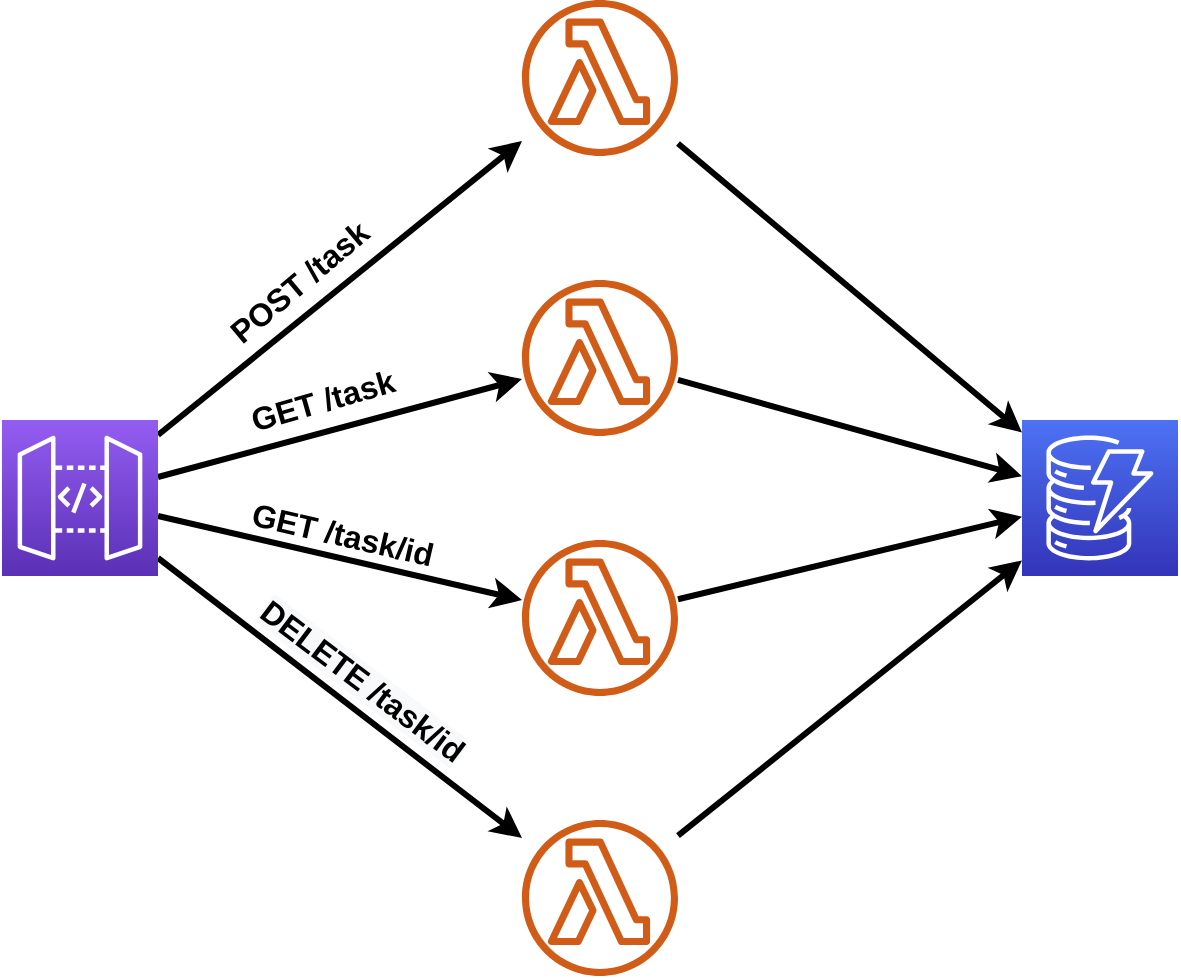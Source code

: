 <mxfile version="13.6.2" type="device"><diagram id="LAhESlaz2sPlpixRmpMO" name="Page-1"><mxGraphModel dx="813" dy="470" grid="1" gridSize="10" guides="1" tooltips="1" connect="1" arrows="1" fold="1" page="1" pageScale="1" pageWidth="1600" pageHeight="900" math="0" shadow="0"><root><mxCell id="0"/><mxCell id="1" parent="0"/><mxCell id="o6Ek1Y3pMZPvgJF9GXUy-7" style="rounded=0;orthogonalLoop=1;jettySize=auto;html=1;strokeWidth=3;" edge="1" parent="1" source="o6Ek1Y3pMZPvgJF9GXUy-1" target="o6Ek1Y3pMZPvgJF9GXUy-3"><mxGeometry relative="1" as="geometry"/></mxCell><mxCell id="o6Ek1Y3pMZPvgJF9GXUy-13" value="POST /task" style="edgeLabel;html=1;align=center;verticalAlign=middle;resizable=0;points=[];fontSize=16;fontStyle=1;rotation=-40;" vertex="1" connectable="0" parent="o6Ek1Y3pMZPvgJF9GXUy-7"><mxGeometry x="-0.227" y="1" relative="1" as="geometry"><mxPoint y="-19.15" as="offset"/></mxGeometry></mxCell><mxCell id="o6Ek1Y3pMZPvgJF9GXUy-8" style="edgeStyle=none;rounded=0;orthogonalLoop=1;jettySize=auto;html=1;strokeWidth=3;" edge="1" parent="1" source="o6Ek1Y3pMZPvgJF9GXUy-1" target="o6Ek1Y3pMZPvgJF9GXUy-4"><mxGeometry relative="1" as="geometry"/></mxCell><mxCell id="o6Ek1Y3pMZPvgJF9GXUy-14" value="&lt;b&gt;GET /task&lt;br&gt;&lt;/b&gt;" style="edgeLabel;html=1;align=center;verticalAlign=middle;resizable=0;points=[];fontSize=16;rotation=-16;" vertex="1" connectable="0" parent="o6Ek1Y3pMZPvgJF9GXUy-8"><mxGeometry x="0.233" y="1" relative="1" as="geometry"><mxPoint x="-29.75" y="-7.38" as="offset"/></mxGeometry></mxCell><mxCell id="o6Ek1Y3pMZPvgJF9GXUy-9" style="edgeStyle=none;rounded=0;orthogonalLoop=1;jettySize=auto;html=1;strokeWidth=3;" edge="1" parent="1" source="o6Ek1Y3pMZPvgJF9GXUy-1" target="o6Ek1Y3pMZPvgJF9GXUy-5"><mxGeometry relative="1" as="geometry"/></mxCell><mxCell id="o6Ek1Y3pMZPvgJF9GXUy-16" value="&lt;b&gt;GET /task/id&lt;/b&gt;" style="edgeLabel;html=1;align=center;verticalAlign=middle;resizable=0;points=[];fontSize=16;rotation=13;" vertex="1" connectable="0" parent="o6Ek1Y3pMZPvgJF9GXUy-9"><mxGeometry x="0.359" y="2" relative="1" as="geometry"><mxPoint x="-32.2" y="-17.61" as="offset"/></mxGeometry></mxCell><mxCell id="o6Ek1Y3pMZPvgJF9GXUy-18" value="" style="edgeStyle=none;rounded=0;orthogonalLoop=1;jettySize=auto;html=1;strokeWidth=3;fontSize=16;" edge="1" parent="1" source="o6Ek1Y3pMZPvgJF9GXUy-1" target="o6Ek1Y3pMZPvgJF9GXUy-17"><mxGeometry x="-0.57" y="-78" relative="1" as="geometry"><mxPoint x="310" y="348.001" as="sourcePoint"/><mxPoint x="502" y="525.779" as="targetPoint"/><mxPoint as="offset"/></mxGeometry></mxCell><mxCell id="o6Ek1Y3pMZPvgJF9GXUy-22" value="&lt;b style=&quot;background-color: rgb(248 , 249 , 250)&quot;&gt;DELETE /task/id&lt;/b&gt;" style="edgeLabel;html=1;align=center;verticalAlign=middle;resizable=0;points=[];fontSize=16;rotation=37;" vertex="1" connectable="0" parent="o6Ek1Y3pMZPvgJF9GXUy-18"><mxGeometry x="0.342" y="3" relative="1" as="geometry"><mxPoint x="-21.89" y="-30.52" as="offset"/></mxGeometry></mxCell><mxCell id="o6Ek1Y3pMZPvgJF9GXUy-1" value="" style="outlineConnect=0;fontColor=#232F3E;gradientColor=#945DF2;gradientDirection=north;fillColor=#5A30B5;strokeColor=#ffffff;dashed=0;verticalLabelPosition=bottom;verticalAlign=top;align=center;html=1;fontSize=12;fontStyle=0;aspect=fixed;shape=mxgraph.aws4.resourceIcon;resIcon=mxgraph.aws4.api_gateway;" vertex="1" parent="1"><mxGeometry x="270" y="270" width="78" height="78" as="geometry"/></mxCell><mxCell id="o6Ek1Y3pMZPvgJF9GXUy-10" style="edgeStyle=none;rounded=0;orthogonalLoop=1;jettySize=auto;html=1;strokeWidth=3;" edge="1" parent="1" source="o6Ek1Y3pMZPvgJF9GXUy-3" target="o6Ek1Y3pMZPvgJF9GXUy-6"><mxGeometry relative="1" as="geometry"/></mxCell><mxCell id="o6Ek1Y3pMZPvgJF9GXUy-3" value="" style="outlineConnect=0;fontColor=#232F3E;gradientColor=none;fillColor=#D05C17;strokeColor=none;dashed=0;verticalLabelPosition=bottom;verticalAlign=top;align=center;html=1;fontSize=12;fontStyle=0;aspect=fixed;pointerEvents=1;shape=mxgraph.aws4.lambda_function;" vertex="1" parent="1"><mxGeometry x="530" y="60" width="78" height="78" as="geometry"/></mxCell><mxCell id="o6Ek1Y3pMZPvgJF9GXUy-11" style="edgeStyle=none;rounded=0;orthogonalLoop=1;jettySize=auto;html=1;strokeWidth=3;" edge="1" parent="1" source="o6Ek1Y3pMZPvgJF9GXUy-4" target="o6Ek1Y3pMZPvgJF9GXUy-6"><mxGeometry relative="1" as="geometry"/></mxCell><mxCell id="o6Ek1Y3pMZPvgJF9GXUy-4" value="" style="outlineConnect=0;fontColor=#232F3E;gradientColor=none;fillColor=#D05C17;strokeColor=none;dashed=0;verticalLabelPosition=bottom;verticalAlign=top;align=center;html=1;fontSize=12;fontStyle=0;aspect=fixed;pointerEvents=1;shape=mxgraph.aws4.lambda_function;" vertex="1" parent="1"><mxGeometry x="530" y="200" width="78" height="78" as="geometry"/></mxCell><mxCell id="o6Ek1Y3pMZPvgJF9GXUy-12" style="edgeStyle=none;rounded=0;orthogonalLoop=1;jettySize=auto;html=1;strokeWidth=3;" edge="1" parent="1" source="o6Ek1Y3pMZPvgJF9GXUy-5" target="o6Ek1Y3pMZPvgJF9GXUy-6"><mxGeometry relative="1" as="geometry"/></mxCell><mxCell id="o6Ek1Y3pMZPvgJF9GXUy-5" value="" style="outlineConnect=0;fontColor=#232F3E;gradientColor=none;fillColor=#D05C17;strokeColor=none;dashed=0;verticalLabelPosition=bottom;verticalAlign=top;align=center;html=1;fontSize=12;fontStyle=0;aspect=fixed;pointerEvents=1;shape=mxgraph.aws4.lambda_function;" vertex="1" parent="1"><mxGeometry x="530" y="330" width="78" height="78" as="geometry"/></mxCell><mxCell id="o6Ek1Y3pMZPvgJF9GXUy-6" value="" style="outlineConnect=0;fontColor=#232F3E;gradientColor=#4D72F3;gradientDirection=north;fillColor=#3334B9;strokeColor=#ffffff;dashed=0;verticalLabelPosition=bottom;verticalAlign=top;align=center;html=1;fontSize=12;fontStyle=0;aspect=fixed;shape=mxgraph.aws4.resourceIcon;resIcon=mxgraph.aws4.dynamodb;" vertex="1" parent="1"><mxGeometry x="780" y="270" width="78" height="78" as="geometry"/></mxCell><mxCell id="o6Ek1Y3pMZPvgJF9GXUy-21" style="edgeStyle=none;rounded=0;orthogonalLoop=1;jettySize=auto;html=1;strokeWidth=3;fontSize=16;" edge="1" parent="1" source="o6Ek1Y3pMZPvgJF9GXUy-17" target="o6Ek1Y3pMZPvgJF9GXUy-6"><mxGeometry relative="1" as="geometry"/></mxCell><mxCell id="o6Ek1Y3pMZPvgJF9GXUy-17" value="" style="outlineConnect=0;fontColor=#232F3E;gradientColor=none;fillColor=#D05C17;strokeColor=none;dashed=0;verticalLabelPosition=bottom;verticalAlign=top;align=center;html=1;fontSize=12;fontStyle=0;aspect=fixed;pointerEvents=1;shape=mxgraph.aws4.lambda_function;" vertex="1" parent="1"><mxGeometry x="530" y="470" width="78" height="78" as="geometry"/></mxCell></root></mxGraphModel></diagram></mxfile>